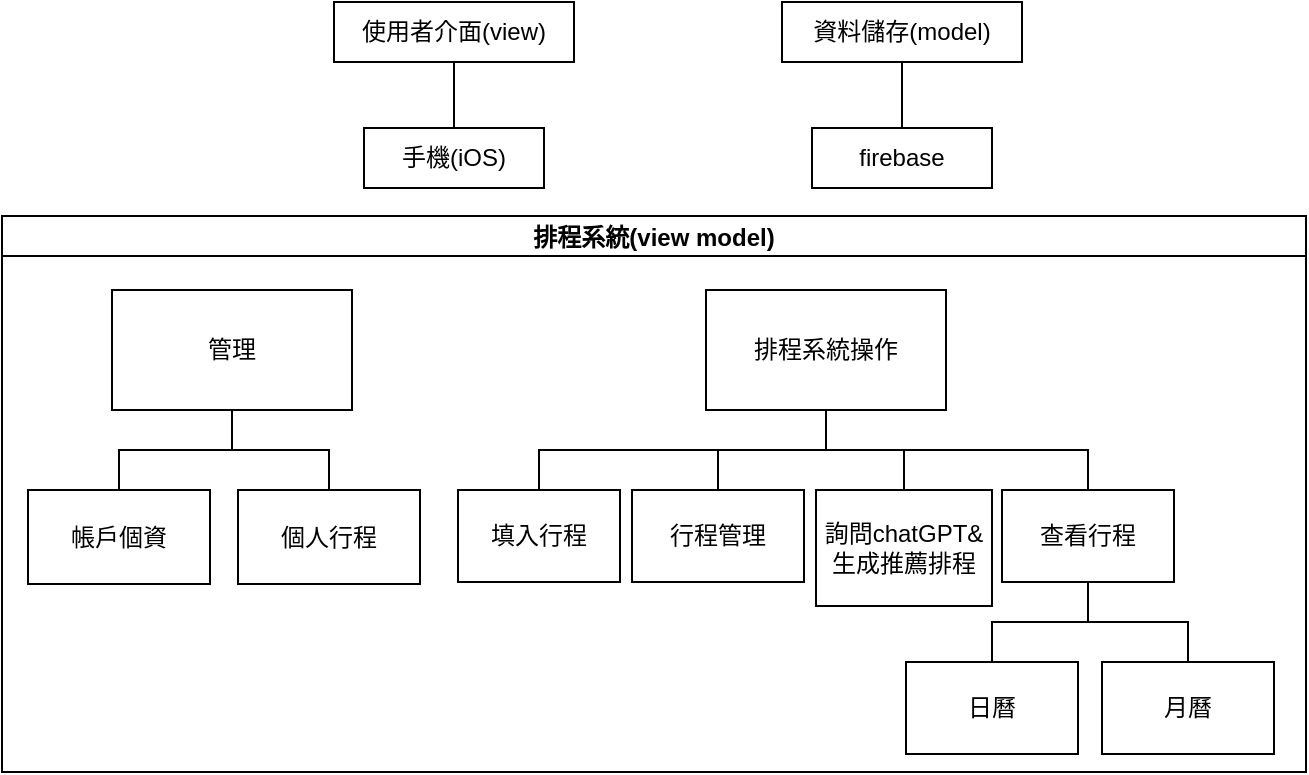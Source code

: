 <mxfile version="26.0.6">
  <diagram name="第 1 页" id="HvSun0O0seoyiaE5DwOT">
    <mxGraphModel dx="823" dy="623" grid="0" gridSize="10" guides="1" tooltips="1" connect="1" arrows="1" fold="1" page="1" pageScale="1" pageWidth="827" pageHeight="1169" math="0" shadow="0">
      <root>
        <mxCell id="0" />
        <mxCell id="1" parent="0" />
        <mxCell id="u2ehLwDQk69W5QjlWle8-1" value="使用者介面(view)" style="rounded=0;whiteSpace=wrap;html=1;" parent="1" vertex="1">
          <mxGeometry x="242" y="69" width="120" height="30" as="geometry" />
        </mxCell>
        <mxCell id="u2ehLwDQk69W5QjlWle8-2" value="" style="endArrow=none;html=1;rounded=0;entryX=0.5;entryY=1;entryDx=0;entryDy=0;exitX=0.5;exitY=0;exitDx=0;exitDy=0;" parent="1" target="u2ehLwDQk69W5QjlWle8-1" edge="1" source="u2ehLwDQk69W5QjlWle8-3">
          <mxGeometry width="50" height="50" relative="1" as="geometry">
            <mxPoint x="212" y="159" as="sourcePoint" />
            <mxPoint x="262" y="109" as="targetPoint" />
          </mxGeometry>
        </mxCell>
        <mxCell id="u2ehLwDQk69W5QjlWle8-3" value="手機(iOS)" style="rounded=0;whiteSpace=wrap;html=1;" parent="1" vertex="1">
          <mxGeometry x="257" y="132" width="90" height="30" as="geometry" />
        </mxCell>
        <mxCell id="B--MVibhHcXo1dKhlhAr-2" value="排程系統(view model)" style="swimlane;startSize=20;horizontal=1;containerType=tree;newEdgeStyle={&quot;edgeStyle&quot;:&quot;elbowEdgeStyle&quot;,&quot;startArrow&quot;:&quot;none&quot;,&quot;endArrow&quot;:&quot;none&quot;};" vertex="1" parent="1">
          <mxGeometry x="76" y="176" width="652" height="278" as="geometry" />
        </mxCell>
        <UserObject label="管理" treeRoot="1" id="B--MVibhHcXo1dKhlhAr-5">
          <mxCell style="whiteSpace=wrap;html=1;align=center;treeFolding=1;treeMoving=1;newEdgeStyle={&quot;edgeStyle&quot;:&quot;elbowEdgeStyle&quot;,&quot;startArrow&quot;:&quot;none&quot;,&quot;endArrow&quot;:&quot;none&quot;};" vertex="1" parent="B--MVibhHcXo1dKhlhAr-2">
            <mxGeometry x="55" y="37" width="120" height="60" as="geometry" />
          </mxCell>
        </UserObject>
        <UserObject label="排程系統操作" treeRoot="1" id="B--MVibhHcXo1dKhlhAr-10">
          <mxCell style="whiteSpace=wrap;html=1;align=center;treeFolding=1;treeMoving=1;newEdgeStyle={&quot;edgeStyle&quot;:&quot;elbowEdgeStyle&quot;,&quot;startArrow&quot;:&quot;none&quot;,&quot;endArrow&quot;:&quot;none&quot;};" vertex="1" parent="B--MVibhHcXo1dKhlhAr-2">
            <mxGeometry x="352" y="37" width="120" height="60" as="geometry" />
          </mxCell>
        </UserObject>
        <mxCell id="B--MVibhHcXo1dKhlhAr-11" value="" style="edgeStyle=elbowEdgeStyle;rounded=0;orthogonalLoop=1;jettySize=auto;html=1;elbow=vertical;startArrow=none;endArrow=none;" edge="1" source="B--MVibhHcXo1dKhlhAr-5" target="B--MVibhHcXo1dKhlhAr-12" parent="B--MVibhHcXo1dKhlhAr-2">
          <mxGeometry relative="1" as="geometry" />
        </mxCell>
        <UserObject label="帳戶個資" treeRoot="1" id="B--MVibhHcXo1dKhlhAr-12">
          <mxCell style="whiteSpace=wrap;html=1;align=center;treeFolding=1;treeMoving=1;newEdgeStyle={&quot;edgeStyle&quot;:&quot;elbowEdgeStyle&quot;,&quot;startArrow&quot;:&quot;none&quot;,&quot;endArrow&quot;:&quot;none&quot;};" vertex="1" parent="B--MVibhHcXo1dKhlhAr-2">
            <mxGeometry x="13" y="137" width="91" height="47" as="geometry" />
          </mxCell>
        </UserObject>
        <mxCell id="B--MVibhHcXo1dKhlhAr-13" value="" style="edgeStyle=elbowEdgeStyle;rounded=0;orthogonalLoop=1;jettySize=auto;html=1;elbow=vertical;startArrow=none;endArrow=none;" edge="1" source="B--MVibhHcXo1dKhlhAr-5" target="B--MVibhHcXo1dKhlhAr-14" parent="B--MVibhHcXo1dKhlhAr-2">
          <mxGeometry relative="1" as="geometry" />
        </mxCell>
        <UserObject label="個人行程" treeRoot="1" id="B--MVibhHcXo1dKhlhAr-14">
          <mxCell style="whiteSpace=wrap;html=1;align=center;treeFolding=1;treeMoving=1;newEdgeStyle={&quot;edgeStyle&quot;:&quot;elbowEdgeStyle&quot;,&quot;startArrow&quot;:&quot;none&quot;,&quot;endArrow&quot;:&quot;none&quot;};" vertex="1" parent="B--MVibhHcXo1dKhlhAr-2">
            <mxGeometry x="118" y="137" width="91" height="47" as="geometry" />
          </mxCell>
        </UserObject>
        <mxCell id="B--MVibhHcXo1dKhlhAr-17" value="" style="edgeStyle=elbowEdgeStyle;rounded=0;orthogonalLoop=1;jettySize=auto;html=1;elbow=vertical;startArrow=none;endArrow=none;" edge="1" source="B--MVibhHcXo1dKhlhAr-10" target="B--MVibhHcXo1dKhlhAr-18" parent="B--MVibhHcXo1dKhlhAr-2">
          <mxGeometry relative="1" as="geometry" />
        </mxCell>
        <UserObject label="填入行程" treeRoot="1" id="B--MVibhHcXo1dKhlhAr-18">
          <mxCell style="whiteSpace=wrap;html=1;align=center;treeFolding=1;treeMoving=1;newEdgeStyle={&quot;edgeStyle&quot;:&quot;elbowEdgeStyle&quot;,&quot;startArrow&quot;:&quot;none&quot;,&quot;endArrow&quot;:&quot;none&quot;};" vertex="1" parent="B--MVibhHcXo1dKhlhAr-2">
            <mxGeometry x="228" y="137" width="81" height="46" as="geometry" />
          </mxCell>
        </UserObject>
        <mxCell id="B--MVibhHcXo1dKhlhAr-19" value="" style="edgeStyle=elbowEdgeStyle;rounded=0;orthogonalLoop=1;jettySize=auto;html=1;elbow=vertical;startArrow=none;endArrow=none;" edge="1" source="B--MVibhHcXo1dKhlhAr-10" target="B--MVibhHcXo1dKhlhAr-20" parent="B--MVibhHcXo1dKhlhAr-2">
          <mxGeometry relative="1" as="geometry" />
        </mxCell>
        <UserObject label="行程管理" treeRoot="1" id="B--MVibhHcXo1dKhlhAr-20">
          <mxCell style="whiteSpace=wrap;html=1;align=center;treeFolding=1;treeMoving=1;newEdgeStyle={&quot;edgeStyle&quot;:&quot;elbowEdgeStyle&quot;,&quot;startArrow&quot;:&quot;none&quot;,&quot;endArrow&quot;:&quot;none&quot;};" vertex="1" parent="B--MVibhHcXo1dKhlhAr-2">
            <mxGeometry x="315" y="137" width="86" height="46" as="geometry" />
          </mxCell>
        </UserObject>
        <mxCell id="B--MVibhHcXo1dKhlhAr-26" value="" style="edgeStyle=elbowEdgeStyle;rounded=0;orthogonalLoop=1;jettySize=auto;html=1;elbow=vertical;startArrow=none;endArrow=none;" edge="1" source="B--MVibhHcXo1dKhlhAr-10" target="B--MVibhHcXo1dKhlhAr-27" parent="B--MVibhHcXo1dKhlhAr-2">
          <mxGeometry relative="1" as="geometry" />
        </mxCell>
        <UserObject label="詢問chatGPT&amp;amp;生成推薦排程" treeRoot="1" id="B--MVibhHcXo1dKhlhAr-27">
          <mxCell style="whiteSpace=wrap;html=1;align=center;treeFolding=1;treeMoving=1;newEdgeStyle={&quot;edgeStyle&quot;:&quot;elbowEdgeStyle&quot;,&quot;startArrow&quot;:&quot;none&quot;,&quot;endArrow&quot;:&quot;none&quot;};" vertex="1" parent="B--MVibhHcXo1dKhlhAr-2">
            <mxGeometry x="407" y="137" width="88" height="58" as="geometry" />
          </mxCell>
        </UserObject>
        <mxCell id="B--MVibhHcXo1dKhlhAr-28" value="" style="edgeStyle=elbowEdgeStyle;rounded=0;orthogonalLoop=1;jettySize=auto;html=1;elbow=vertical;startArrow=none;endArrow=none;" edge="1" source="B--MVibhHcXo1dKhlhAr-10" target="B--MVibhHcXo1dKhlhAr-29" parent="B--MVibhHcXo1dKhlhAr-2">
          <mxGeometry relative="1" as="geometry" />
        </mxCell>
        <UserObject label="查看行程" treeRoot="1" id="B--MVibhHcXo1dKhlhAr-29">
          <mxCell style="whiteSpace=wrap;html=1;align=center;treeFolding=1;treeMoving=1;newEdgeStyle={&quot;edgeStyle&quot;:&quot;elbowEdgeStyle&quot;,&quot;startArrow&quot;:&quot;none&quot;,&quot;endArrow&quot;:&quot;none&quot;};" vertex="1" parent="B--MVibhHcXo1dKhlhAr-2">
            <mxGeometry x="500" y="137" width="86" height="46" as="geometry" />
          </mxCell>
        </UserObject>
        <mxCell id="B--MVibhHcXo1dKhlhAr-30" value="" style="edgeStyle=elbowEdgeStyle;rounded=0;orthogonalLoop=1;jettySize=auto;html=1;elbow=vertical;startArrow=none;endArrow=none;" edge="1" target="B--MVibhHcXo1dKhlhAr-31" source="B--MVibhHcXo1dKhlhAr-29" parent="B--MVibhHcXo1dKhlhAr-2">
          <mxGeometry relative="1" as="geometry">
            <mxPoint x="541" y="296" as="sourcePoint" />
          </mxGeometry>
        </mxCell>
        <UserObject label="日曆" treeRoot="1" id="B--MVibhHcXo1dKhlhAr-31">
          <mxCell style="whiteSpace=wrap;html=1;align=center;treeFolding=1;treeMoving=1;newEdgeStyle={&quot;edgeStyle&quot;:&quot;elbowEdgeStyle&quot;,&quot;startArrow&quot;:&quot;none&quot;,&quot;endArrow&quot;:&quot;none&quot;};" vertex="1" parent="B--MVibhHcXo1dKhlhAr-2">
            <mxGeometry x="452" y="223" width="86" height="46" as="geometry" />
          </mxCell>
        </UserObject>
        <mxCell id="B--MVibhHcXo1dKhlhAr-32" value="" style="edgeStyle=elbowEdgeStyle;rounded=0;orthogonalLoop=1;jettySize=auto;html=1;elbow=vertical;startArrow=none;endArrow=none;" edge="1" target="B--MVibhHcXo1dKhlhAr-33" source="B--MVibhHcXo1dKhlhAr-29" parent="B--MVibhHcXo1dKhlhAr-2">
          <mxGeometry relative="1" as="geometry">
            <mxPoint x="541" y="296" as="sourcePoint" />
          </mxGeometry>
        </mxCell>
        <UserObject label="月曆" treeRoot="1" id="B--MVibhHcXo1dKhlhAr-33">
          <mxCell style="whiteSpace=wrap;html=1;align=center;treeFolding=1;treeMoving=1;newEdgeStyle={&quot;edgeStyle&quot;:&quot;elbowEdgeStyle&quot;,&quot;startArrow&quot;:&quot;none&quot;,&quot;endArrow&quot;:&quot;none&quot;};" vertex="1" parent="B--MVibhHcXo1dKhlhAr-2">
            <mxGeometry x="550" y="223" width="86" height="46" as="geometry" />
          </mxCell>
        </UserObject>
        <mxCell id="B--MVibhHcXo1dKhlhAr-80" value="資料儲存(model)" style="rounded=0;whiteSpace=wrap;html=1;" vertex="1" parent="1">
          <mxGeometry x="466" y="69" width="120" height="30" as="geometry" />
        </mxCell>
        <mxCell id="B--MVibhHcXo1dKhlhAr-81" value="" style="endArrow=none;html=1;rounded=0;entryX=0.5;entryY=1;entryDx=0;entryDy=0;exitX=0.5;exitY=0;exitDx=0;exitDy=0;" edge="1" parent="1" source="B--MVibhHcXo1dKhlhAr-82" target="B--MVibhHcXo1dKhlhAr-80">
          <mxGeometry width="50" height="50" relative="1" as="geometry">
            <mxPoint x="436" y="159" as="sourcePoint" />
            <mxPoint x="486" y="109" as="targetPoint" />
          </mxGeometry>
        </mxCell>
        <mxCell id="B--MVibhHcXo1dKhlhAr-82" value="firebase" style="rounded=0;whiteSpace=wrap;html=1;" vertex="1" parent="1">
          <mxGeometry x="481" y="132" width="90" height="30" as="geometry" />
        </mxCell>
      </root>
    </mxGraphModel>
  </diagram>
</mxfile>
